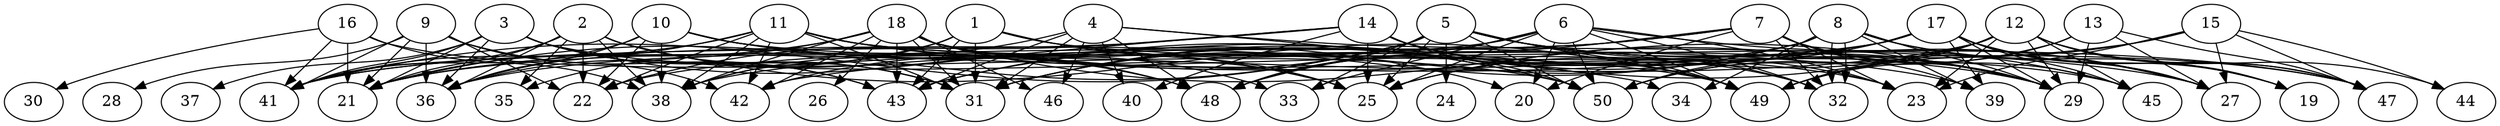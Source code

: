 // DAG automatically generated by daggen at Thu Oct  3 14:07:58 2019
// ./daggen --dot -n 50 --ccr 0.4 --fat 0.9 --regular 0.5 --density 0.5 --mindata 5242880 --maxdata 52428800 
digraph G {
  1 [size="119782400", alpha="0.14", expect_size="47912960"] 
  1 -> 25 [size ="47912960"]
  1 -> 31 [size ="47912960"]
  1 -> 36 [size ="47912960"]
  1 -> 38 [size ="47912960"]
  1 -> 43 [size ="47912960"]
  1 -> 47 [size ="47912960"]
  1 -> 49 [size ="47912960"]
  2 [size="44165120", alpha="0.05", expect_size="17666048"] 
  2 -> 21 [size ="17666048"]
  2 -> 22 [size ="17666048"]
  2 -> 31 [size ="17666048"]
  2 -> 35 [size ="17666048"]
  2 -> 36 [size ="17666048"]
  2 -> 38 [size ="17666048"]
  2 -> 41 [size ="17666048"]
  2 -> 48 [size ="17666048"]
  2 -> 49 [size ="17666048"]
  3 [size="26908160", alpha="0.05", expect_size="10763264"] 
  3 -> 21 [size ="10763264"]
  3 -> 23 [size ="10763264"]
  3 -> 25 [size ="10763264"]
  3 -> 31 [size ="10763264"]
  3 -> 36 [size ="10763264"]
  3 -> 37 [size ="10763264"]
  3 -> 41 [size ="10763264"]
  3 -> 43 [size ="10763264"]
  4 [size="58127360", alpha="0.06", expect_size="23250944"] 
  4 -> 27 [size ="23250944"]
  4 -> 31 [size ="23250944"]
  4 -> 34 [size ="23250944"]
  4 -> 38 [size ="23250944"]
  4 -> 40 [size ="23250944"]
  4 -> 43 [size ="23250944"]
  4 -> 46 [size ="23250944"]
  4 -> 48 [size ="23250944"]
  5 [size="57832960", alpha="0.16", expect_size="23133184"] 
  5 -> 21 [size ="23133184"]
  5 -> 24 [size ="23133184"]
  5 -> 25 [size ="23133184"]
  5 -> 27 [size ="23133184"]
  5 -> 29 [size ="23133184"]
  5 -> 32 [size ="23133184"]
  5 -> 33 [size ="23133184"]
  5 -> 41 [size ="23133184"]
  5 -> 42 [size ="23133184"]
  5 -> 45 [size ="23133184"]
  5 -> 48 [size ="23133184"]
  5 -> 49 [size ="23133184"]
  5 -> 50 [size ="23133184"]
  6 [size="13109760", alpha="0.05", expect_size="5243904"] 
  6 -> 20 [size ="5243904"]
  6 -> 21 [size ="5243904"]
  6 -> 23 [size ="5243904"]
  6 -> 25 [size ="5243904"]
  6 -> 27 [size ="5243904"]
  6 -> 32 [size ="5243904"]
  6 -> 33 [size ="5243904"]
  6 -> 48 [size ="5243904"]
  6 -> 49 [size ="5243904"]
  6 -> 50 [size ="5243904"]
  7 [size="60736000", alpha="0.12", expect_size="24294400"] 
  7 -> 20 [size ="24294400"]
  7 -> 21 [size ="24294400"]
  7 -> 22 [size ="24294400"]
  7 -> 23 [size ="24294400"]
  7 -> 29 [size ="24294400"]
  7 -> 32 [size ="24294400"]
  7 -> 39 [size ="24294400"]
  7 -> 45 [size ="24294400"]
  7 -> 48 [size ="24294400"]
  8 [size="91944960", alpha="0.19", expect_size="36777984"] 
  8 -> 19 [size ="36777984"]
  8 -> 27 [size ="36777984"]
  8 -> 29 [size ="36777984"]
  8 -> 31 [size ="36777984"]
  8 -> 32 [size ="36777984"]
  8 -> 32 [size ="36777984"]
  8 -> 34 [size ="36777984"]
  8 -> 39 [size ="36777984"]
  8 -> 41 [size ="36777984"]
  8 -> 43 [size ="36777984"]
  9 [size="64148480", alpha="0.07", expect_size="25659392"] 
  9 -> 21 [size ="25659392"]
  9 -> 22 [size ="25659392"]
  9 -> 28 [size ="25659392"]
  9 -> 36 [size ="25659392"]
  9 -> 41 [size ="25659392"]
  9 -> 42 [size ="25659392"]
  9 -> 43 [size ="25659392"]
  10 [size="116472320", alpha="0.08", expect_size="46588928"] 
  10 -> 20 [size ="46588928"]
  10 -> 22 [size ="46588928"]
  10 -> 36 [size ="46588928"]
  10 -> 38 [size ="46588928"]
  10 -> 39 [size ="46588928"]
  10 -> 41 [size ="46588928"]
  10 -> 48 [size ="46588928"]
  10 -> 50 [size ="46588928"]
  11 [size="85063680", alpha="0.15", expect_size="34025472"] 
  11 -> 22 [size ="34025472"]
  11 -> 29 [size ="34025472"]
  11 -> 31 [size ="34025472"]
  11 -> 33 [size ="34025472"]
  11 -> 36 [size ="34025472"]
  11 -> 38 [size ="34025472"]
  11 -> 41 [size ="34025472"]
  11 -> 42 [size ="34025472"]
  11 -> 49 [size ="34025472"]
  11 -> 50 [size ="34025472"]
  12 [size="51430400", alpha="0.10", expect_size="20572160"] 
  12 -> 19 [size ="20572160"]
  12 -> 23 [size ="20572160"]
  12 -> 25 [size ="20572160"]
  12 -> 29 [size ="20572160"]
  12 -> 31 [size ="20572160"]
  12 -> 36 [size ="20572160"]
  12 -> 44 [size ="20572160"]
  12 -> 45 [size ="20572160"]
  12 -> 47 [size ="20572160"]
  12 -> 49 [size ="20572160"]
  12 -> 50 [size ="20572160"]
  13 [size="82524160", alpha="0.08", expect_size="33009664"] 
  13 -> 27 [size ="33009664"]
  13 -> 29 [size ="33009664"]
  13 -> 47 [size ="33009664"]
  13 -> 49 [size ="33009664"]
  13 -> 50 [size ="33009664"]
  14 [size="113438720", alpha="0.07", expect_size="45375488"] 
  14 -> 22 [size ="45375488"]
  14 -> 23 [size ="45375488"]
  14 -> 25 [size ="45375488"]
  14 -> 29 [size ="45375488"]
  14 -> 32 [size ="45375488"]
  14 -> 40 [size ="45375488"]
  14 -> 41 [size ="45375488"]
  14 -> 42 [size ="45375488"]
  14 -> 49 [size ="45375488"]
  14 -> 50 [size ="45375488"]
  15 [size="32924160", alpha="0.12", expect_size="13169664"] 
  15 -> 23 [size ="13169664"]
  15 -> 25 [size ="13169664"]
  15 -> 27 [size ="13169664"]
  15 -> 44 [size ="13169664"]
  15 -> 47 [size ="13169664"]
  15 -> 49 [size ="13169664"]
  16 [size="129520640", alpha="0.10", expect_size="51808256"] 
  16 -> 21 [size ="51808256"]
  16 -> 30 [size ="51808256"]
  16 -> 38 [size ="51808256"]
  16 -> 41 [size ="51808256"]
  16 -> 50 [size ="51808256"]
  17 [size="40204800", alpha="0.13", expect_size="16081920"] 
  17 -> 19 [size ="16081920"]
  17 -> 27 [size ="16081920"]
  17 -> 29 [size ="16081920"]
  17 -> 31 [size ="16081920"]
  17 -> 38 [size ="16081920"]
  17 -> 39 [size ="16081920"]
  17 -> 43 [size ="16081920"]
  17 -> 45 [size ="16081920"]
  17 -> 47 [size ="16081920"]
  17 -> 50 [size ="16081920"]
  18 [size="109598720", alpha="0.17", expect_size="43839488"] 
  18 -> 21 [size ="43839488"]
  18 -> 25 [size ="43839488"]
  18 -> 26 [size ="43839488"]
  18 -> 29 [size ="43839488"]
  18 -> 31 [size ="43839488"]
  18 -> 35 [size ="43839488"]
  18 -> 38 [size ="43839488"]
  18 -> 42 [size ="43839488"]
  18 -> 43 [size ="43839488"]
  18 -> 45 [size ="43839488"]
  18 -> 46 [size ="43839488"]
  18 -> 47 [size ="43839488"]
  19 [size="105415680", alpha="0.13", expect_size="42166272"] 
  20 [size="26603520", alpha="0.13", expect_size="10641408"] 
  21 [size="74127360", alpha="0.11", expect_size="29650944"] 
  22 [size="46243840", alpha="0.15", expect_size="18497536"] 
  23 [size="102640640", alpha="0.00", expect_size="41056256"] 
  24 [size="31080960", alpha="0.14", expect_size="12432384"] 
  25 [size="73077760", alpha="0.15", expect_size="29231104"] 
  26 [size="26152960", alpha="0.16", expect_size="10461184"] 
  27 [size="84956160", alpha="0.05", expect_size="33982464"] 
  28 [size="42823680", alpha="0.07", expect_size="17129472"] 
  29 [size="25303040", alpha="0.18", expect_size="10121216"] 
  30 [size="101747200", alpha="0.07", expect_size="40698880"] 
  31 [size="60712960", alpha="0.08", expect_size="24285184"] 
  32 [size="126840320", alpha="0.15", expect_size="50736128"] 
  33 [size="95262720", alpha="0.14", expect_size="38105088"] 
  34 [size="97743360", alpha="0.10", expect_size="39097344"] 
  35 [size="61337600", alpha="0.10", expect_size="24535040"] 
  36 [size="30776320", alpha="0.09", expect_size="12310528"] 
  37 [size="124024320", alpha="0.13", expect_size="49609728"] 
  38 [size="34821120", alpha="0.13", expect_size="13928448"] 
  39 [size="77934080", alpha="0.09", expect_size="31173632"] 
  40 [size="68472320", alpha="0.07", expect_size="27388928"] 
  41 [size="109808640", alpha="0.15", expect_size="43923456"] 
  42 [size="37967360", alpha="0.09", expect_size="15186944"] 
  43 [size="127203840", alpha="0.18", expect_size="50881536"] 
  44 [size="93043200", alpha="0.11", expect_size="37217280"] 
  45 [size="35816960", alpha="0.13", expect_size="14326784"] 
  46 [size="93306880", alpha="0.18", expect_size="37322752"] 
  47 [size="28039680", alpha="0.15", expect_size="11215872"] 
  48 [size="103040000", alpha="0.16", expect_size="41216000"] 
  49 [size="60907520", alpha="0.00", expect_size="24363008"] 
  50 [size="111915520", alpha="0.19", expect_size="44766208"] 
}
